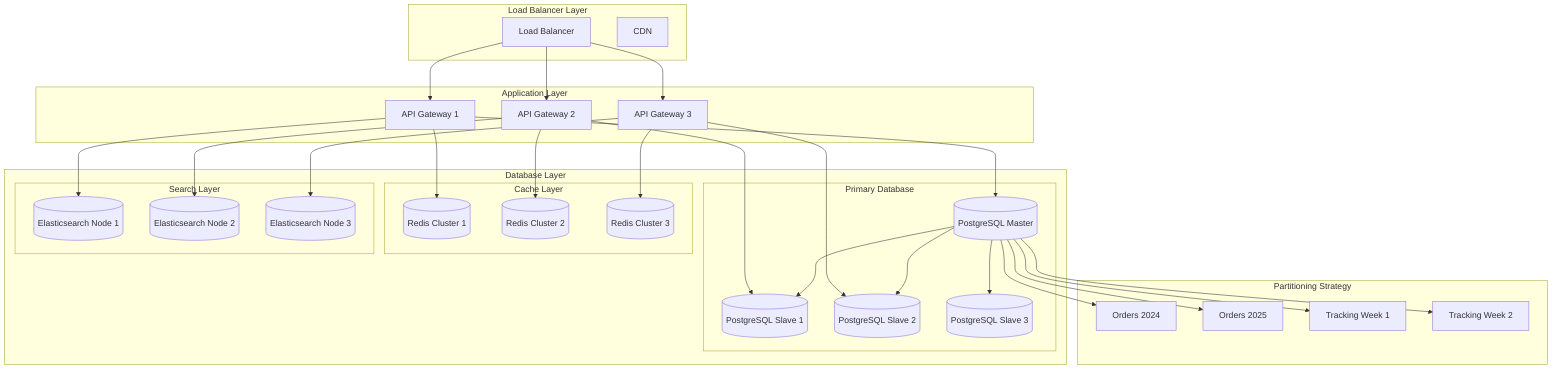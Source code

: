 graph TB
    subgraph "Load Balancer Layer"
        LB[Load Balancer]
        CDN[CDN]
    end
    
    subgraph "Application Layer"
        API1[API Gateway 1]
        API2[API Gateway 2]
        API3[API Gateway 3]
    end
    
    subgraph "Database Layer"
        subgraph "Primary Database"
            MASTER[(PostgreSQL Master)]
            SLAVE1[(PostgreSQL Slave 1)]
            SLAVE2[(PostgreSQL Slave 2)]
            SLAVE3[(PostgreSQL Slave 3)]
        end
        
        subgraph "Cache Layer"
            REDIS1[(Redis Cluster 1)]
            REDIS2[(Redis Cluster 2)]
            REDIS3[(Redis Cluster 3)]
        end
        
        subgraph "Search Layer"
            ES1[(Elasticsearch Node 1)]
            ES2[(Elasticsearch Node 2)]
            ES3[(Elasticsearch Node 3)]
        end
    end
    
    subgraph "Partitioning Strategy"
        ORDERS_2024[Orders 2024]
        ORDERS_2025[Orders 2025]
        TRACKING_W1[Tracking Week 1]
        TRACKING_W2[Tracking Week 2]
    end
    
    LB --> API1
    LB --> API2
    LB --> API3
    
    API1 --> MASTER
    API2 --> SLAVE1
    API3 --> SLAVE2
    
    MASTER --> SLAVE1
    MASTER --> SLAVE2
    MASTER --> SLAVE3
    
    API1 --> REDIS1
    API2 --> REDIS2
    API3 --> REDIS3
    
    API1 --> ES1
    API2 --> ES2
    API3 --> ES3
    
    MASTER --> ORDERS_2024
    MASTER --> ORDERS_2025
    MASTER --> TRACKING_W1
    MASTER --> TRACKING_W2